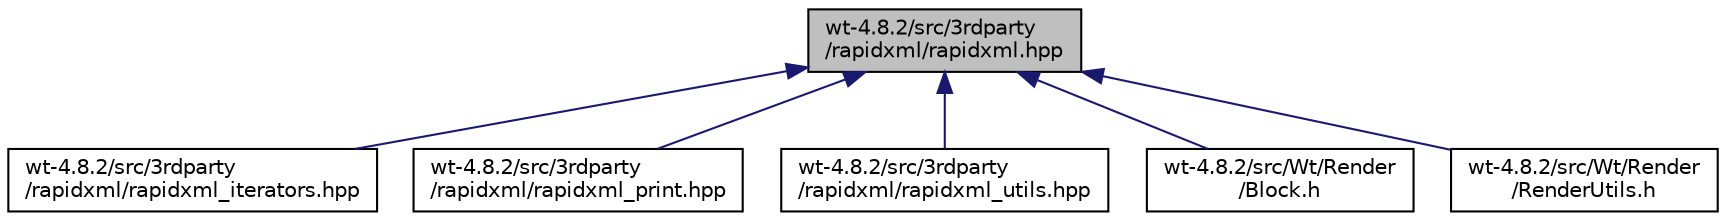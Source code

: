 digraph "wt-4.8.2/src/3rdparty/rapidxml/rapidxml.hpp"
{
 // LATEX_PDF_SIZE
  edge [fontname="Helvetica",fontsize="10",labelfontname="Helvetica",labelfontsize="10"];
  node [fontname="Helvetica",fontsize="10",shape=record];
  Node1 [label="wt-4.8.2/src/3rdparty\l/rapidxml/rapidxml.hpp",height=0.2,width=0.4,color="black", fillcolor="grey75", style="filled", fontcolor="black",tooltip=" "];
  Node1 -> Node2 [dir="back",color="midnightblue",fontsize="10",style="solid",fontname="Helvetica"];
  Node2 [label="wt-4.8.2/src/3rdparty\l/rapidxml/rapidxml_iterators.hpp",height=0.2,width=0.4,color="black", fillcolor="white", style="filled",URL="$rapidxml__iterators_8hpp.html",tooltip=" "];
  Node1 -> Node3 [dir="back",color="midnightblue",fontsize="10",style="solid",fontname="Helvetica"];
  Node3 [label="wt-4.8.2/src/3rdparty\l/rapidxml/rapidxml_print.hpp",height=0.2,width=0.4,color="black", fillcolor="white", style="filled",URL="$rapidxml__print_8hpp.html",tooltip=" "];
  Node1 -> Node4 [dir="back",color="midnightblue",fontsize="10",style="solid",fontname="Helvetica"];
  Node4 [label="wt-4.8.2/src/3rdparty\l/rapidxml/rapidxml_utils.hpp",height=0.2,width=0.4,color="black", fillcolor="white", style="filled",URL="$rapidxml__utils_8hpp.html",tooltip=" "];
  Node1 -> Node5 [dir="back",color="midnightblue",fontsize="10",style="solid",fontname="Helvetica"];
  Node5 [label="wt-4.8.2/src/Wt/Render\l/Block.h",height=0.2,width=0.4,color="black", fillcolor="white", style="filled",URL="$Block_8h_source.html",tooltip=" "];
  Node1 -> Node6 [dir="back",color="midnightblue",fontsize="10",style="solid",fontname="Helvetica"];
  Node6 [label="wt-4.8.2/src/Wt/Render\l/RenderUtils.h",height=0.2,width=0.4,color="black", fillcolor="white", style="filled",URL="$RenderUtils_8h_source.html",tooltip=" "];
}
